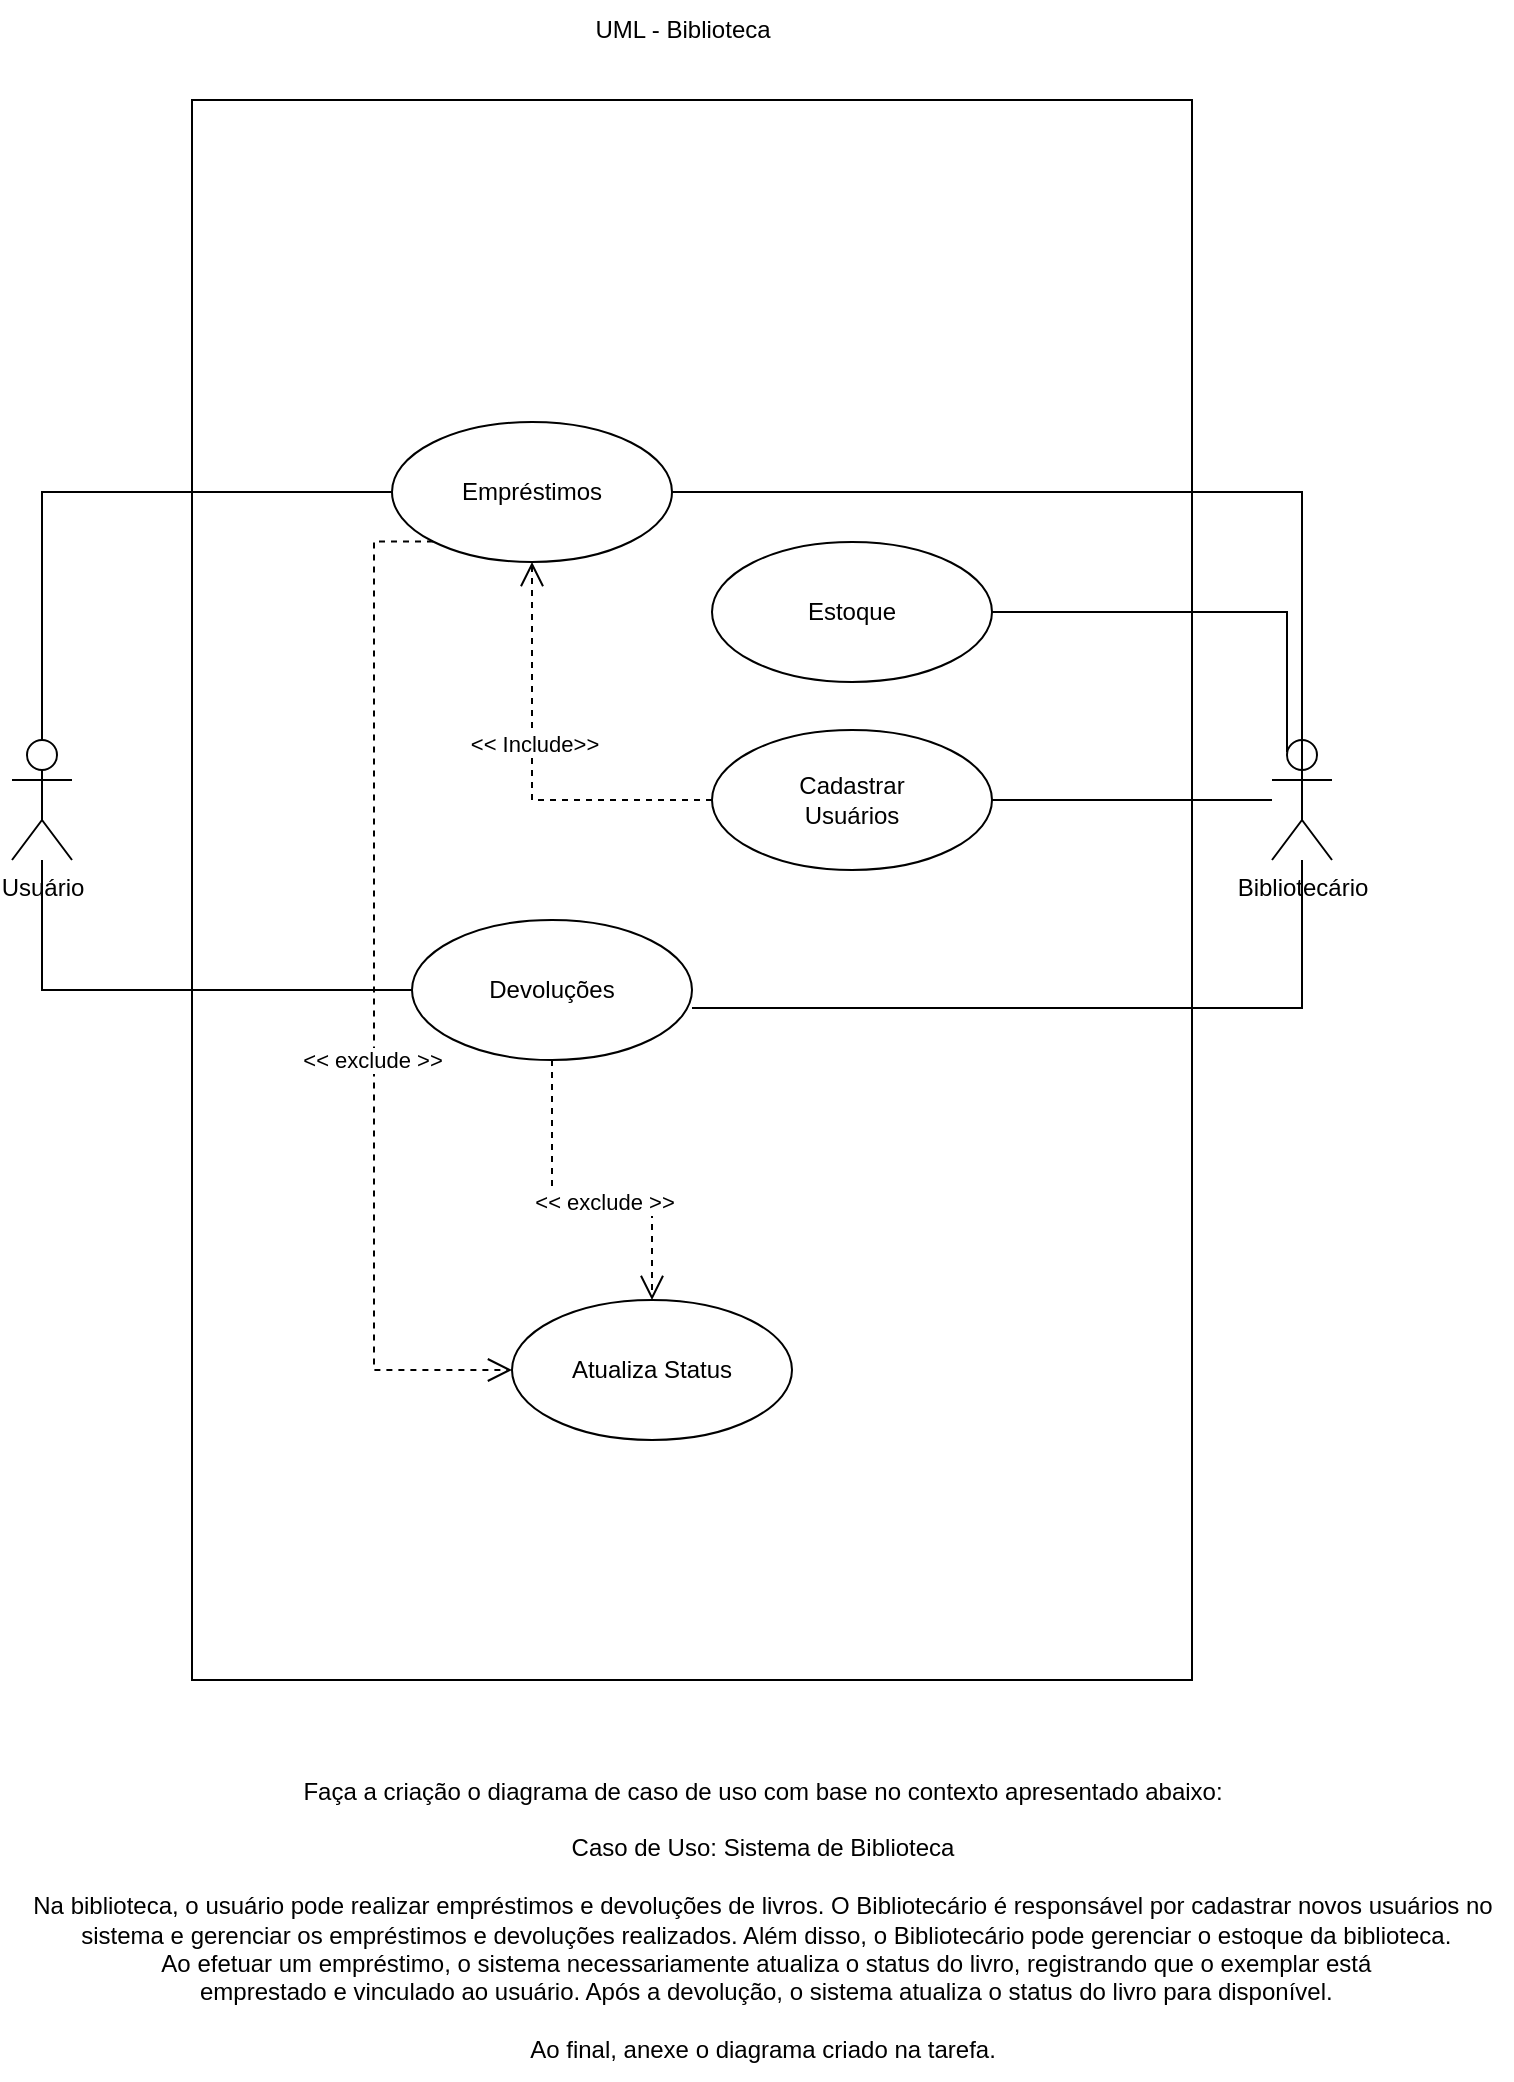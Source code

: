<mxfile version="26.1.3">
  <diagram name="Page-1" id="c4acf3e9-155e-7222-9cf6-157b1a14988f">
    <mxGraphModel dx="928" dy="472" grid="1" gridSize="10" guides="1" tooltips="1" connect="1" arrows="1" fold="1" page="1" pageScale="1" pageWidth="850" pageHeight="1100" background="none" math="0" shadow="0">
      <root>
        <mxCell id="0" />
        <mxCell id="1" parent="0" />
        <mxCell id="ztt2-pip3jnHmB8SnNkf-26" value="" style="html=1;whiteSpace=wrap;" vertex="1" parent="1">
          <mxGeometry x="140" y="70" width="500" height="790" as="geometry" />
        </mxCell>
        <mxCell id="5d2195bd80daf111-25" style="edgeStyle=orthogonalEdgeStyle;rounded=0;html=1;dashed=1;labelBackgroundColor=none;startFill=0;endArrow=open;endFill=0;endSize=10;fontFamily=Verdana;fontSize=10;exitX=0;exitY=0.5;exitDx=0;exitDy=0;entryX=0.5;entryY=1;entryDx=0;entryDy=0;" parent="1" source="ztt2-pip3jnHmB8SnNkf-12" target="ztt2-pip3jnHmB8SnNkf-10" edge="1">
          <mxGeometry relative="1" as="geometry">
            <Array as="points">
              <mxPoint x="310" y="420" />
            </Array>
            <mxPoint x="210" y="450" as="sourcePoint" />
            <mxPoint x="310" y="361" as="targetPoint" />
          </mxGeometry>
        </mxCell>
        <mxCell id="ztt2-pip3jnHmB8SnNkf-31" value="&amp;lt;&amp;lt; Include&amp;gt;&amp;gt;" style="edgeLabel;html=1;align=center;verticalAlign=middle;resizable=0;points=[];" vertex="1" connectable="0" parent="5d2195bd80daf111-25">
          <mxGeometry x="0.128" y="-1" relative="1" as="geometry">
            <mxPoint as="offset" />
          </mxGeometry>
        </mxCell>
        <mxCell id="ztt2-pip3jnHmB8SnNkf-1" value="Usuário" style="shape=umlActor;verticalLabelPosition=bottom;verticalAlign=top;html=1;outlineConnect=0;" vertex="1" parent="1">
          <mxGeometry x="50" y="390" width="30" height="60" as="geometry" />
        </mxCell>
        <mxCell id="ztt2-pip3jnHmB8SnNkf-2" value="Bibliotecário" style="shape=umlActor;verticalLabelPosition=bottom;verticalAlign=top;html=1;outlineConnect=0;" vertex="1" parent="1">
          <mxGeometry x="680" y="390" width="30" height="60" as="geometry" />
        </mxCell>
        <mxCell id="ztt2-pip3jnHmB8SnNkf-10" value="Empréstimos" style="ellipse;whiteSpace=wrap;html=1;" vertex="1" parent="1">
          <mxGeometry x="240" y="231" width="140" height="70" as="geometry" />
        </mxCell>
        <mxCell id="ztt2-pip3jnHmB8SnNkf-11" value="Devoluções" style="ellipse;whiteSpace=wrap;html=1;" vertex="1" parent="1">
          <mxGeometry x="250" y="480" width="140" height="70" as="geometry" />
        </mxCell>
        <mxCell id="ztt2-pip3jnHmB8SnNkf-12" value="Cadastrar&lt;div&gt;Usuários&lt;/div&gt;" style="ellipse;whiteSpace=wrap;html=1;" vertex="1" parent="1">
          <mxGeometry x="400" y="385" width="140" height="70" as="geometry" />
        </mxCell>
        <mxCell id="ztt2-pip3jnHmB8SnNkf-13" value="" style="endArrow=none;html=1;edgeStyle=orthogonalEdgeStyle;rounded=0;entryX=0;entryY=0.5;entryDx=0;entryDy=0;" edge="1" parent="1" source="ztt2-pip3jnHmB8SnNkf-1" target="ztt2-pip3jnHmB8SnNkf-10">
          <mxGeometry relative="1" as="geometry">
            <mxPoint x="30" y="271" as="sourcePoint" />
            <mxPoint x="190" y="271" as="targetPoint" />
            <Array as="points">
              <mxPoint x="65" y="266" />
            </Array>
          </mxGeometry>
        </mxCell>
        <mxCell id="ztt2-pip3jnHmB8SnNkf-19" value="" style="endArrow=none;html=1;edgeStyle=orthogonalEdgeStyle;rounded=0;exitX=0;exitY=0.5;exitDx=0;exitDy=0;" edge="1" parent="1" source="ztt2-pip3jnHmB8SnNkf-11" target="ztt2-pip3jnHmB8SnNkf-1">
          <mxGeometry relative="1" as="geometry">
            <mxPoint x="60" y="230" as="sourcePoint" />
            <mxPoint x="220" y="230" as="targetPoint" />
          </mxGeometry>
        </mxCell>
        <mxCell id="ztt2-pip3jnHmB8SnNkf-20" value="" style="endArrow=none;html=1;edgeStyle=orthogonalEdgeStyle;rounded=0;entryX=0.5;entryY=0.5;entryDx=0;entryDy=0;entryPerimeter=0;exitX=1;exitY=0.5;exitDx=0;exitDy=0;" edge="1" parent="1" source="ztt2-pip3jnHmB8SnNkf-10" target="ztt2-pip3jnHmB8SnNkf-2">
          <mxGeometry relative="1" as="geometry">
            <mxPoint x="60" y="151" as="sourcePoint" />
            <mxPoint x="220" y="151" as="targetPoint" />
          </mxGeometry>
        </mxCell>
        <mxCell id="ztt2-pip3jnHmB8SnNkf-21" value="" style="endArrow=none;html=1;edgeStyle=orthogonalEdgeStyle;rounded=0;exitX=1;exitY=0.629;exitDx=0;exitDy=0;exitPerimeter=0;" edge="1" parent="1" source="ztt2-pip3jnHmB8SnNkf-11" target="ztt2-pip3jnHmB8SnNkf-2">
          <mxGeometry relative="1" as="geometry">
            <mxPoint x="60" y="230" as="sourcePoint" />
            <mxPoint x="220" y="230" as="targetPoint" />
          </mxGeometry>
        </mxCell>
        <mxCell id="ztt2-pip3jnHmB8SnNkf-22" value="" style="endArrow=none;html=1;edgeStyle=orthogonalEdgeStyle;rounded=0;exitX=1;exitY=0.5;exitDx=0;exitDy=0;" edge="1" parent="1" source="ztt2-pip3jnHmB8SnNkf-12" target="ztt2-pip3jnHmB8SnNkf-2">
          <mxGeometry relative="1" as="geometry">
            <mxPoint x="60" y="230" as="sourcePoint" />
            <mxPoint x="220" y="230" as="targetPoint" />
          </mxGeometry>
        </mxCell>
        <mxCell id="ztt2-pip3jnHmB8SnNkf-27" value="Estoque" style="ellipse;whiteSpace=wrap;html=1;" vertex="1" parent="1">
          <mxGeometry x="400" y="291" width="140" height="70" as="geometry" />
        </mxCell>
        <mxCell id="ztt2-pip3jnHmB8SnNkf-28" value="" style="endArrow=none;html=1;edgeStyle=orthogonalEdgeStyle;rounded=0;entryX=0.25;entryY=0.1;entryDx=0;entryDy=0;entryPerimeter=0;exitX=1;exitY=0.5;exitDx=0;exitDy=0;" edge="1" parent="1" source="ztt2-pip3jnHmB8SnNkf-27" target="ztt2-pip3jnHmB8SnNkf-2">
          <mxGeometry relative="1" as="geometry">
            <mxPoint x="190" y="455" as="sourcePoint" />
            <mxPoint x="350" y="455" as="targetPoint" />
          </mxGeometry>
        </mxCell>
        <mxCell id="ztt2-pip3jnHmB8SnNkf-33" value="Atualiza Status" style="ellipse;whiteSpace=wrap;html=1;" vertex="1" parent="1">
          <mxGeometry x="300" y="670" width="140" height="70" as="geometry" />
        </mxCell>
        <mxCell id="ztt2-pip3jnHmB8SnNkf-36" style="edgeStyle=orthogonalEdgeStyle;rounded=0;html=1;dashed=1;labelBackgroundColor=none;startFill=0;endArrow=open;endFill=0;endSize=10;fontFamily=Verdana;fontSize=10;exitX=0.5;exitY=1;exitDx=0;exitDy=0;entryX=0.5;entryY=0;entryDx=0;entryDy=0;" edge="1" parent="1" source="ztt2-pip3jnHmB8SnNkf-11" target="ztt2-pip3jnHmB8SnNkf-33">
          <mxGeometry relative="1" as="geometry">
            <Array as="points">
              <mxPoint x="320" y="620" />
              <mxPoint x="370" y="620" />
            </Array>
            <mxPoint x="210" y="540" as="sourcePoint" />
            <mxPoint x="300" y="659" as="targetPoint" />
          </mxGeometry>
        </mxCell>
        <mxCell id="ztt2-pip3jnHmB8SnNkf-37" value="&amp;lt;&amp;lt; exclude &amp;gt;&amp;gt;" style="edgeLabel;html=1;align=center;verticalAlign=middle;resizable=0;points=[];" vertex="1" connectable="0" parent="ztt2-pip3jnHmB8SnNkf-36">
          <mxGeometry x="0.128" y="-1" relative="1" as="geometry">
            <mxPoint as="offset" />
          </mxGeometry>
        </mxCell>
        <mxCell id="ztt2-pip3jnHmB8SnNkf-40" style="edgeStyle=orthogonalEdgeStyle;rounded=0;html=1;dashed=1;labelBackgroundColor=none;startFill=0;endArrow=open;endFill=0;endSize=10;fontFamily=Verdana;fontSize=10;exitX=0;exitY=1;exitDx=0;exitDy=0;entryX=0;entryY=0.5;entryDx=0;entryDy=0;" edge="1" parent="1" source="ztt2-pip3jnHmB8SnNkf-10" target="ztt2-pip3jnHmB8SnNkf-33">
          <mxGeometry relative="1" as="geometry">
            <Array as="points">
              <mxPoint x="231" y="291" />
              <mxPoint x="231" y="705" />
            </Array>
            <mxPoint x="231" y="560" as="sourcePoint" />
            <mxPoint x="281" y="680" as="targetPoint" />
          </mxGeometry>
        </mxCell>
        <mxCell id="ztt2-pip3jnHmB8SnNkf-41" value="&amp;lt;&amp;lt; exclude &amp;gt;&amp;gt;" style="edgeLabel;html=1;align=center;verticalAlign=middle;resizable=0;points=[];" vertex="1" connectable="0" parent="ztt2-pip3jnHmB8SnNkf-40">
          <mxGeometry x="0.128" y="-1" relative="1" as="geometry">
            <mxPoint as="offset" />
          </mxGeometry>
        </mxCell>
        <mxCell id="ztt2-pip3jnHmB8SnNkf-45" value="UML - Biblioteca" style="text;html=1;align=center;verticalAlign=middle;resizable=0;points=[];autosize=1;strokeColor=none;fillColor=none;" vertex="1" parent="1">
          <mxGeometry x="330" y="20" width="110" height="30" as="geometry" />
        </mxCell>
        <mxCell id="ztt2-pip3jnHmB8SnNkf-46" value="&lt;div&gt;Faça a criação o diagrama de caso de uso com base no contexto apresentado abaixo:&lt;/div&gt;&lt;div&gt;&lt;br&gt;&lt;/div&gt;&lt;div&gt;Caso de Uso: Sistema de Biblioteca&lt;/div&gt;&lt;div&gt;&lt;br&gt;&lt;/div&gt;&lt;div&gt;Na biblioteca, o usuário pode realizar empréstimos e devoluções de livros. O Bibliotecário é responsável por cadastrar novos usuários no&lt;/div&gt;&lt;div&gt;&amp;nbsp;sistema e gerenciar os empréstimos e devoluções realizados. Além disso, o Bibliotecário pode gerenciar o estoque da biblioteca.&lt;/div&gt;&lt;div&gt;&amp;nbsp;Ao efetuar um empréstimo, o sistema necessariamente atualiza o status do livro, registrando que o exemplar está&lt;/div&gt;&lt;div&gt;&amp;nbsp;emprestado e vinculado ao usuário. Após a devolução, o sistema atualiza o status do livro para disponível.&lt;/div&gt;&lt;div&gt;&lt;br&gt;&lt;/div&gt;&lt;div&gt;Ao final, anexe o diagrama criado na tarefa.&lt;/div&gt;" style="text;html=1;align=center;verticalAlign=middle;resizable=0;points=[];autosize=1;strokeColor=none;fillColor=none;" vertex="1" parent="1">
          <mxGeometry x="50" y="900" width="750" height="160" as="geometry" />
        </mxCell>
      </root>
    </mxGraphModel>
  </diagram>
</mxfile>

